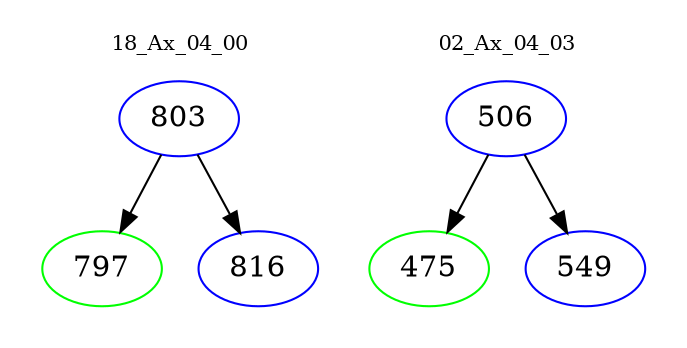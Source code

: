digraph{
subgraph cluster_0 {
color = white
label = "18_Ax_04_00";
fontsize=10;
T0_803 [label="803", color="blue"]
T0_803 -> T0_797 [color="black"]
T0_797 [label="797", color="green"]
T0_803 -> T0_816 [color="black"]
T0_816 [label="816", color="blue"]
}
subgraph cluster_1 {
color = white
label = "02_Ax_04_03";
fontsize=10;
T1_506 [label="506", color="blue"]
T1_506 -> T1_475 [color="black"]
T1_475 [label="475", color="green"]
T1_506 -> T1_549 [color="black"]
T1_549 [label="549", color="blue"]
}
}
